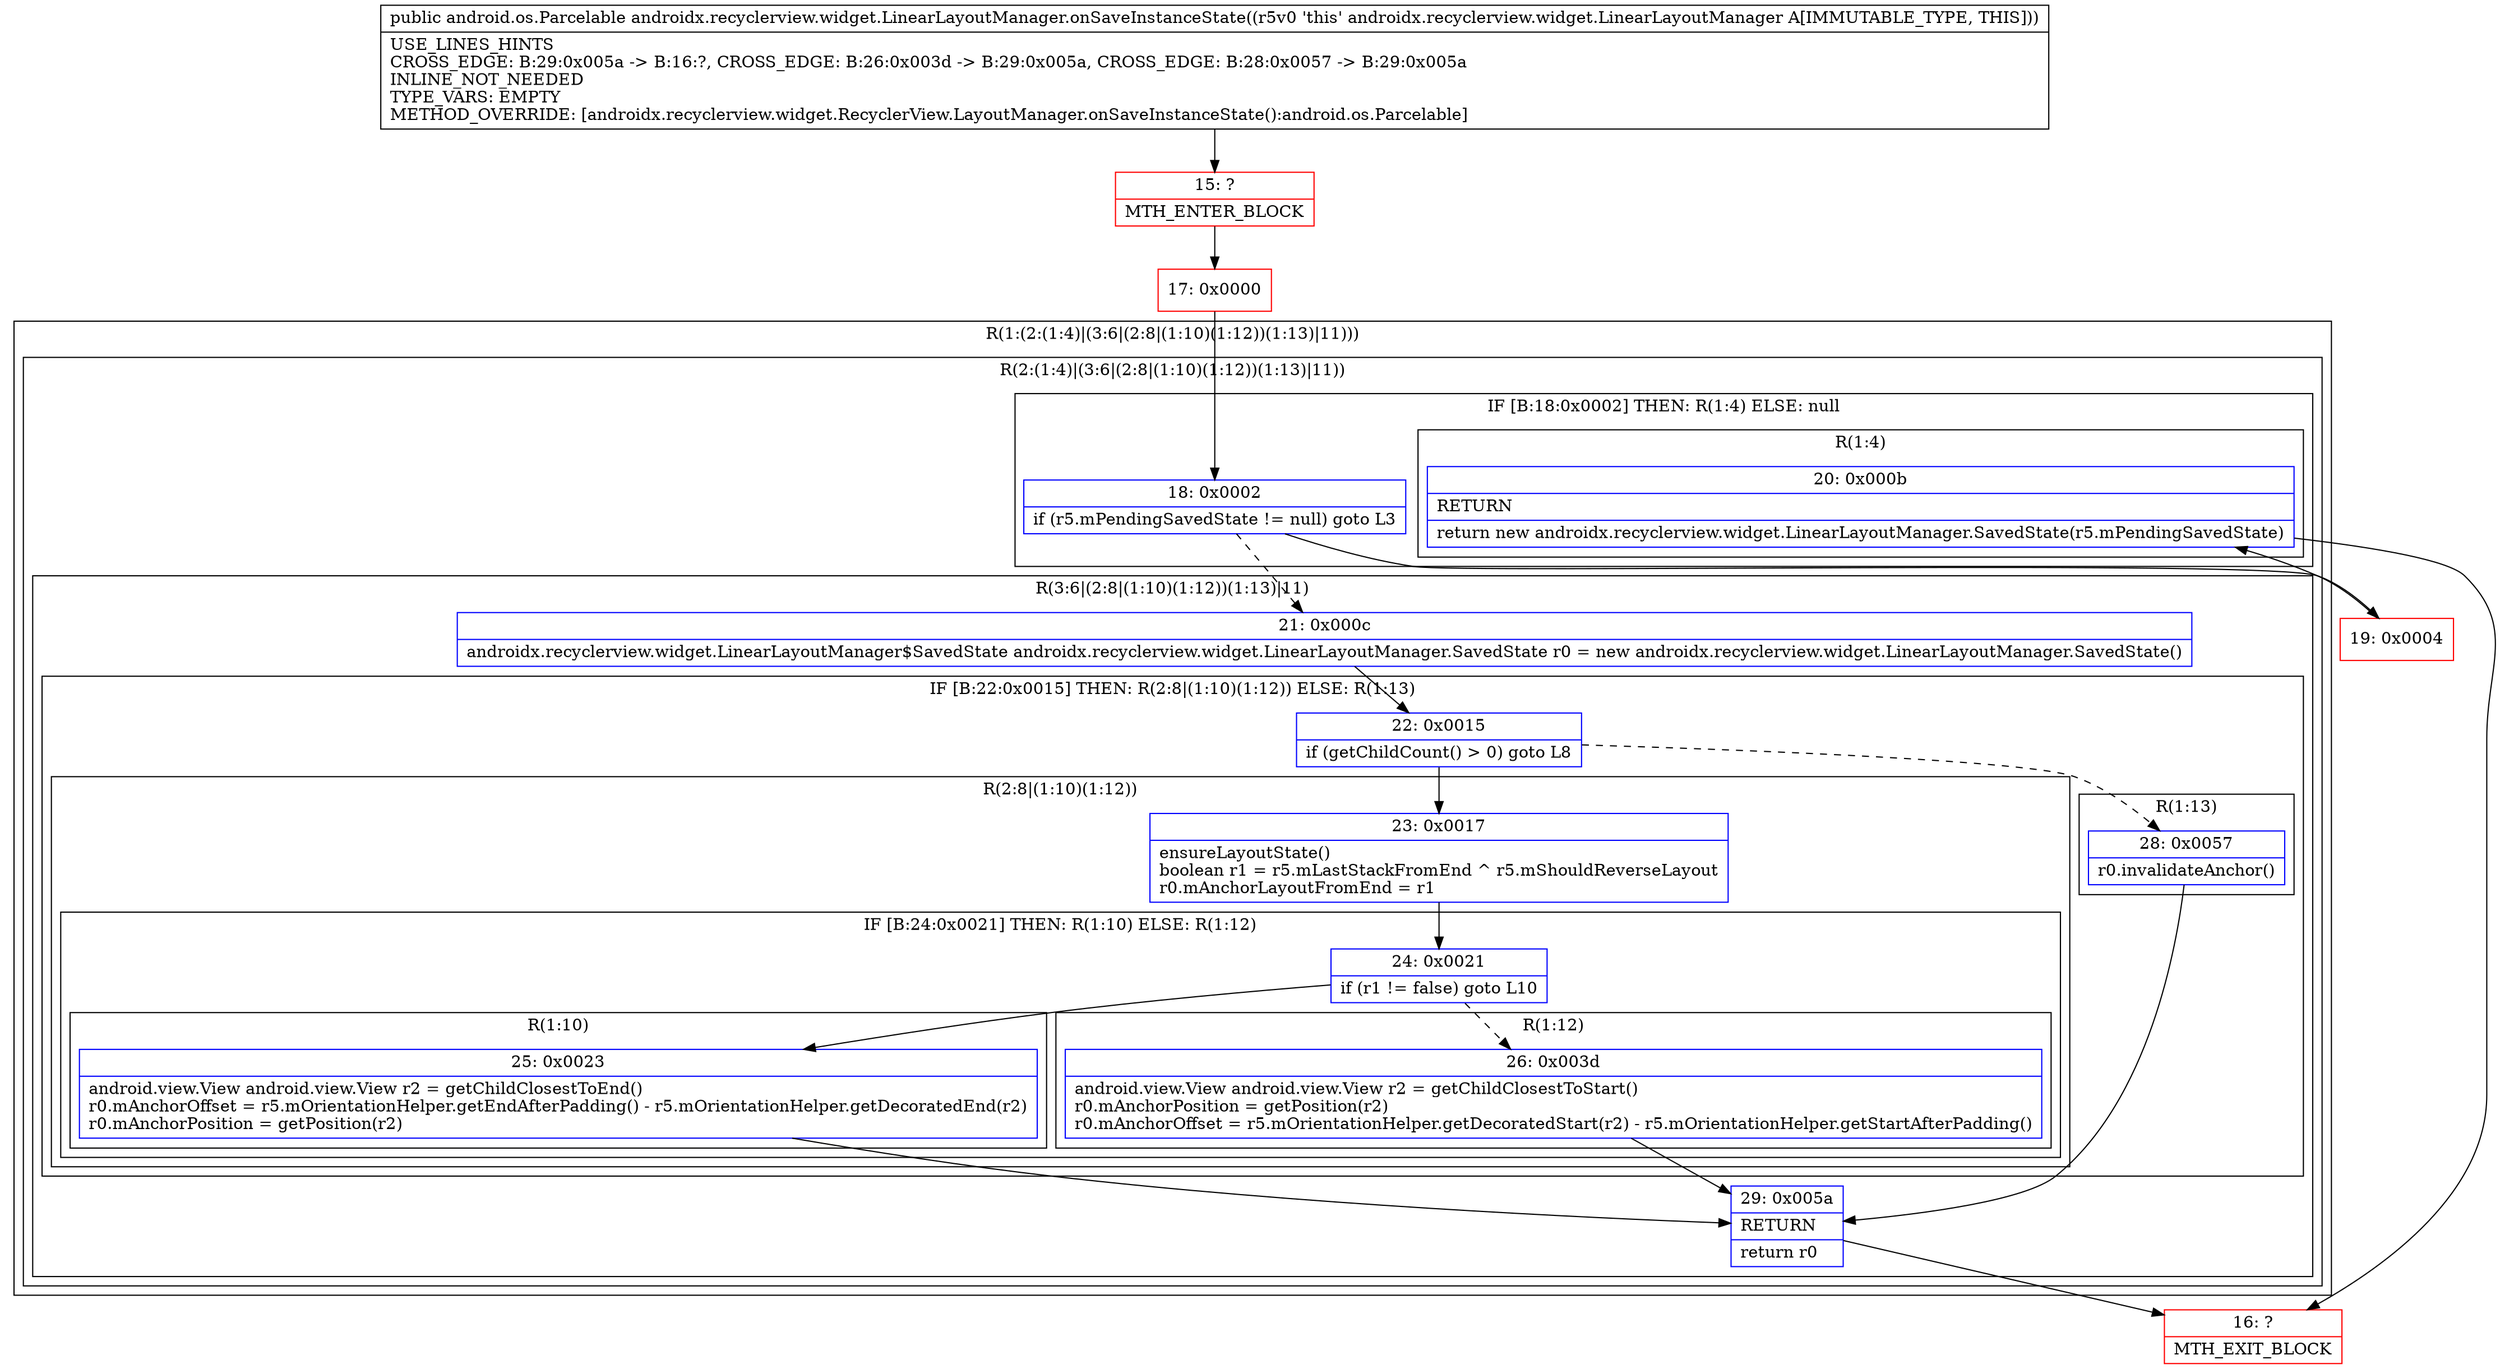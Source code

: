 digraph "CFG forandroidx.recyclerview.widget.LinearLayoutManager.onSaveInstanceState()Landroid\/os\/Parcelable;" {
subgraph cluster_Region_2058818 {
label = "R(1:(2:(1:4)|(3:6|(2:8|(1:10)(1:12))(1:13)|11)))";
node [shape=record,color=blue];
subgraph cluster_Region_145408177 {
label = "R(2:(1:4)|(3:6|(2:8|(1:10)(1:12))(1:13)|11))";
node [shape=record,color=blue];
subgraph cluster_IfRegion_93060366 {
label = "IF [B:18:0x0002] THEN: R(1:4) ELSE: null";
node [shape=record,color=blue];
Node_18 [shape=record,label="{18\:\ 0x0002|if (r5.mPendingSavedState != null) goto L3\l}"];
subgraph cluster_Region_478605345 {
label = "R(1:4)";
node [shape=record,color=blue];
Node_20 [shape=record,label="{20\:\ 0x000b|RETURN\l|return new androidx.recyclerview.widget.LinearLayoutManager.SavedState(r5.mPendingSavedState)\l}"];
}
}
subgraph cluster_Region_1098881543 {
label = "R(3:6|(2:8|(1:10)(1:12))(1:13)|11)";
node [shape=record,color=blue];
Node_21 [shape=record,label="{21\:\ 0x000c|androidx.recyclerview.widget.LinearLayoutManager$SavedState androidx.recyclerview.widget.LinearLayoutManager.SavedState r0 = new androidx.recyclerview.widget.LinearLayoutManager.SavedState()\l}"];
subgraph cluster_IfRegion_1739641993 {
label = "IF [B:22:0x0015] THEN: R(2:8|(1:10)(1:12)) ELSE: R(1:13)";
node [shape=record,color=blue];
Node_22 [shape=record,label="{22\:\ 0x0015|if (getChildCount() \> 0) goto L8\l}"];
subgraph cluster_Region_1471624043 {
label = "R(2:8|(1:10)(1:12))";
node [shape=record,color=blue];
Node_23 [shape=record,label="{23\:\ 0x0017|ensureLayoutState()\lboolean r1 = r5.mLastStackFromEnd ^ r5.mShouldReverseLayout\lr0.mAnchorLayoutFromEnd = r1\l}"];
subgraph cluster_IfRegion_335013092 {
label = "IF [B:24:0x0021] THEN: R(1:10) ELSE: R(1:12)";
node [shape=record,color=blue];
Node_24 [shape=record,label="{24\:\ 0x0021|if (r1 != false) goto L10\l}"];
subgraph cluster_Region_954454755 {
label = "R(1:10)";
node [shape=record,color=blue];
Node_25 [shape=record,label="{25\:\ 0x0023|android.view.View android.view.View r2 = getChildClosestToEnd()\lr0.mAnchorOffset = r5.mOrientationHelper.getEndAfterPadding() \- r5.mOrientationHelper.getDecoratedEnd(r2)\lr0.mAnchorPosition = getPosition(r2)\l}"];
}
subgraph cluster_Region_1084733923 {
label = "R(1:12)";
node [shape=record,color=blue];
Node_26 [shape=record,label="{26\:\ 0x003d|android.view.View android.view.View r2 = getChildClosestToStart()\lr0.mAnchorPosition = getPosition(r2)\lr0.mAnchorOffset = r5.mOrientationHelper.getDecoratedStart(r2) \- r5.mOrientationHelper.getStartAfterPadding()\l}"];
}
}
}
subgraph cluster_Region_2109062226 {
label = "R(1:13)";
node [shape=record,color=blue];
Node_28 [shape=record,label="{28\:\ 0x0057|r0.invalidateAnchor()\l}"];
}
}
Node_29 [shape=record,label="{29\:\ 0x005a|RETURN\l|return r0\l}"];
}
}
}
Node_15 [shape=record,color=red,label="{15\:\ ?|MTH_ENTER_BLOCK\l}"];
Node_17 [shape=record,color=red,label="{17\:\ 0x0000}"];
Node_19 [shape=record,color=red,label="{19\:\ 0x0004}"];
Node_16 [shape=record,color=red,label="{16\:\ ?|MTH_EXIT_BLOCK\l}"];
MethodNode[shape=record,label="{public android.os.Parcelable androidx.recyclerview.widget.LinearLayoutManager.onSaveInstanceState((r5v0 'this' androidx.recyclerview.widget.LinearLayoutManager A[IMMUTABLE_TYPE, THIS]))  | USE_LINES_HINTS\lCROSS_EDGE: B:29:0x005a \-\> B:16:?, CROSS_EDGE: B:26:0x003d \-\> B:29:0x005a, CROSS_EDGE: B:28:0x0057 \-\> B:29:0x005a\lINLINE_NOT_NEEDED\lTYPE_VARS: EMPTY\lMETHOD_OVERRIDE: [androidx.recyclerview.widget.RecyclerView.LayoutManager.onSaveInstanceState():android.os.Parcelable]\l}"];
MethodNode -> Node_15;Node_18 -> Node_19;
Node_18 -> Node_21[style=dashed];
Node_20 -> Node_16;
Node_21 -> Node_22;
Node_22 -> Node_23;
Node_22 -> Node_28[style=dashed];
Node_23 -> Node_24;
Node_24 -> Node_25;
Node_24 -> Node_26[style=dashed];
Node_25 -> Node_29;
Node_26 -> Node_29;
Node_28 -> Node_29;
Node_29 -> Node_16;
Node_15 -> Node_17;
Node_17 -> Node_18;
Node_19 -> Node_20;
}

